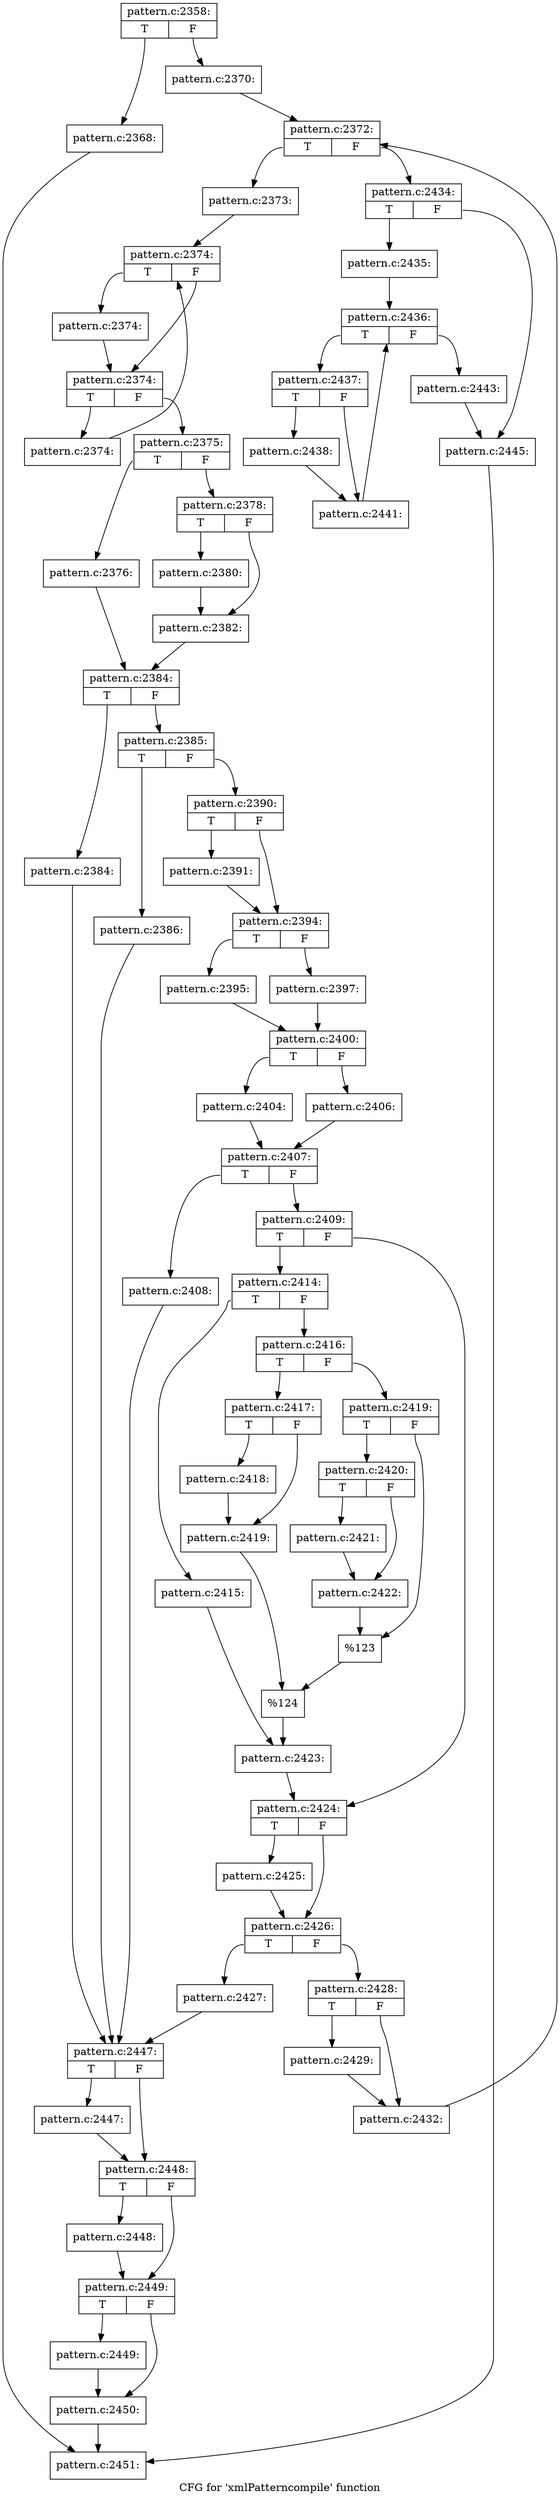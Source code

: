 digraph "CFG for 'xmlPatterncompile' function" {
	label="CFG for 'xmlPatterncompile' function";

	Node0x46279c0 [shape=record,label="{pattern.c:2358:|{<s0>T|<s1>F}}"];
	Node0x46279c0:s0 -> Node0x4612c60;
	Node0x46279c0:s1 -> Node0x4612cb0;
	Node0x4612c60 [shape=record,label="{pattern.c:2368:}"];
	Node0x4612c60 -> Node0x461f530;
	Node0x4612cb0 [shape=record,label="{pattern.c:2370:}"];
	Node0x4612cb0 -> Node0x4613380;
	Node0x4613380 [shape=record,label="{pattern.c:2372:|{<s0>T|<s1>F}}"];
	Node0x4613380:s0 -> Node0x4613830;
	Node0x4613380:s1 -> Node0x46135a0;
	Node0x4613830 [shape=record,label="{pattern.c:2373:}"];
	Node0x4613830 -> Node0x4613a40;
	Node0x4613a40 [shape=record,label="{pattern.c:2374:|{<s0>T|<s1>F}}"];
	Node0x4613a40:s0 -> Node0x4635010;
	Node0x4613a40:s1 -> Node0x4634fc0;
	Node0x4635010 [shape=record,label="{pattern.c:2374:}"];
	Node0x4635010 -> Node0x4634fc0;
	Node0x4634fc0 [shape=record,label="{pattern.c:2374:|{<s0>T|<s1>F}}"];
	Node0x4634fc0:s0 -> Node0x4635690;
	Node0x4634fc0:s1 -> Node0x4634f40;
	Node0x4635690 [shape=record,label="{pattern.c:2374:}"];
	Node0x4635690 -> Node0x4613a40;
	Node0x4634f40 [shape=record,label="{pattern.c:2375:|{<s0>T|<s1>F}}"];
	Node0x4634f40:s0 -> Node0x46359b0;
	Node0x4634f40:s1 -> Node0x4635a50;
	Node0x46359b0 [shape=record,label="{pattern.c:2376:}"];
	Node0x46359b0 -> Node0x4635a00;
	Node0x4635a50 [shape=record,label="{pattern.c:2378:|{<s0>T|<s1>F}}"];
	Node0x4635a50:s0 -> Node0x4613cf0;
	Node0x4635a50:s1 -> Node0x4636740;
	Node0x4613cf0 [shape=record,label="{pattern.c:2380:}"];
	Node0x4613cf0 -> Node0x4636740;
	Node0x4636740 [shape=record,label="{pattern.c:2382:}"];
	Node0x4636740 -> Node0x4635a00;
	Node0x4635a00 [shape=record,label="{pattern.c:2384:|{<s0>T|<s1>F}}"];
	Node0x4635a00:s0 -> Node0x4636150;
	Node0x4635a00:s1 -> Node0x46360a0;
	Node0x4636150 [shape=record,label="{pattern.c:2384:}"];
	Node0x4636150 -> Node0x4636610;
	Node0x46360a0 [shape=record,label="{pattern.c:2385:|{<s0>T|<s1>F}}"];
	Node0x46360a0:s0 -> Node0x4638ca0;
	Node0x46360a0:s1 -> Node0x4638fb0;
	Node0x4638ca0 [shape=record,label="{pattern.c:2386:}"];
	Node0x4638ca0 -> Node0x4636610;
	Node0x4638fb0 [shape=record,label="{pattern.c:2390:|{<s0>T|<s1>F}}"];
	Node0x4638fb0:s0 -> Node0x46391d0;
	Node0x4638fb0:s1 -> Node0x4639220;
	Node0x46391d0 [shape=record,label="{pattern.c:2391:}"];
	Node0x46391d0 -> Node0x4639220;
	Node0x4639220 [shape=record,label="{pattern.c:2394:|{<s0>T|<s1>F}}"];
	Node0x4639220:s0 -> Node0x4639c40;
	Node0x4639220:s1 -> Node0x4639fc0;
	Node0x4639c40 [shape=record,label="{pattern.c:2395:}"];
	Node0x4639c40 -> Node0x4639f70;
	Node0x4639fc0 [shape=record,label="{pattern.c:2397:}"];
	Node0x4639fc0 -> Node0x4639f70;
	Node0x4639f70 [shape=record,label="{pattern.c:2400:|{<s0>T|<s1>F}}"];
	Node0x4639f70:s0 -> Node0x463af00;
	Node0x4639f70:s1 -> Node0x463afa0;
	Node0x463af00 [shape=record,label="{pattern.c:2404:}"];
	Node0x463af00 -> Node0x463af50;
	Node0x463afa0 [shape=record,label="{pattern.c:2406:}"];
	Node0x463afa0 -> Node0x463af50;
	Node0x463af50 [shape=record,label="{pattern.c:2407:|{<s0>T|<s1>F}}"];
	Node0x463af50:s0 -> Node0x463b880;
	Node0x463af50:s1 -> Node0x463be30;
	Node0x463b880 [shape=record,label="{pattern.c:2408:}"];
	Node0x463b880 -> Node0x4636610;
	Node0x463be30 [shape=record,label="{pattern.c:2409:|{<s0>T|<s1>F}}"];
	Node0x463be30:s0 -> Node0x463c360;
	Node0x463be30:s1 -> Node0x463c5b0;
	Node0x463c360 [shape=record,label="{pattern.c:2414:|{<s0>T|<s1>F}}"];
	Node0x463c360:s0 -> Node0x463c770;
	Node0x463c360:s1 -> Node0x463c810;
	Node0x463c770 [shape=record,label="{pattern.c:2415:}"];
	Node0x463c770 -> Node0x463c7c0;
	Node0x463c810 [shape=record,label="{pattern.c:2416:|{<s0>T|<s1>F}}"];
	Node0x463c810:s0 -> Node0x463ce40;
	Node0x463c810:s1 -> Node0x463cee0;
	Node0x463ce40 [shape=record,label="{pattern.c:2417:|{<s0>T|<s1>F}}"];
	Node0x463ce40:s0 -> Node0x463d220;
	Node0x463ce40:s1 -> Node0x463d270;
	Node0x463d220 [shape=record,label="{pattern.c:2418:}"];
	Node0x463d220 -> Node0x463d270;
	Node0x463d270 [shape=record,label="{pattern.c:2419:}"];
	Node0x463d270 -> Node0x463ce90;
	Node0x463cee0 [shape=record,label="{pattern.c:2419:|{<s0>T|<s1>F}}"];
	Node0x463cee0:s0 -> Node0x463d8d0;
	Node0x463cee0:s1 -> Node0x463d920;
	Node0x463d8d0 [shape=record,label="{pattern.c:2420:|{<s0>T|<s1>F}}"];
	Node0x463d8d0:s0 -> Node0x463dc60;
	Node0x463d8d0:s1 -> Node0x463dcb0;
	Node0x463dc60 [shape=record,label="{pattern.c:2421:}"];
	Node0x463dc60 -> Node0x463dcb0;
	Node0x463dcb0 [shape=record,label="{pattern.c:2422:}"];
	Node0x463dcb0 -> Node0x463d920;
	Node0x463d920 [shape=record,label="{%123}"];
	Node0x463d920 -> Node0x463ce90;
	Node0x463ce90 [shape=record,label="{%124}"];
	Node0x463ce90 -> Node0x463c7c0;
	Node0x463c7c0 [shape=record,label="{pattern.c:2423:}"];
	Node0x463c7c0 -> Node0x463c5b0;
	Node0x463c5b0 [shape=record,label="{pattern.c:2424:|{<s0>T|<s1>F}}"];
	Node0x463c5b0:s0 -> Node0x463e520;
	Node0x463c5b0:s1 -> Node0x463e570;
	Node0x463e520 [shape=record,label="{pattern.c:2425:}"];
	Node0x463e520 -> Node0x463e570;
	Node0x463e570 [shape=record,label="{pattern.c:2426:|{<s0>T|<s1>F}}"];
	Node0x463e570:s0 -> Node0x463edd0;
	Node0x463e570:s1 -> Node0x463f140;
	Node0x463edd0 [shape=record,label="{pattern.c:2427:}"];
	Node0x463edd0 -> Node0x4636610;
	Node0x463f140 [shape=record,label="{pattern.c:2428:|{<s0>T|<s1>F}}"];
	Node0x463f140:s0 -> Node0x459fcc0;
	Node0x463f140:s1 -> Node0x463f2b0;
	Node0x459fcc0 [shape=record,label="{pattern.c:2429:}"];
	Node0x459fcc0 -> Node0x463f2b0;
	Node0x463f2b0 [shape=record,label="{pattern.c:2432:}"];
	Node0x463f2b0 -> Node0x4613380;
	Node0x46135a0 [shape=record,label="{pattern.c:2434:|{<s0>T|<s1>F}}"];
	Node0x46135a0:s0 -> Node0x463fce0;
	Node0x46135a0:s1 -> Node0x463fd30;
	Node0x463fce0 [shape=record,label="{pattern.c:2435:}"];
	Node0x463fce0 -> Node0x4640150;
	Node0x4640150 [shape=record,label="{pattern.c:2436:|{<s0>T|<s1>F}}"];
	Node0x4640150:s0 -> Node0x4640500;
	Node0x4640150:s1 -> Node0x4640330;
	Node0x4640500 [shape=record,label="{pattern.c:2437:|{<s0>T|<s1>F}}"];
	Node0x4640500:s0 -> Node0x4640640;
	Node0x4640500:s1 -> Node0x4640690;
	Node0x4640640 [shape=record,label="{pattern.c:2438:}"];
	Node0x4640640 -> Node0x4640690;
	Node0x4640690 [shape=record,label="{pattern.c:2441:}"];
	Node0x4640690 -> Node0x4640150;
	Node0x4640330 [shape=record,label="{pattern.c:2443:}"];
	Node0x4640330 -> Node0x463fd30;
	Node0x463fd30 [shape=record,label="{pattern.c:2445:}"];
	Node0x463fd30 -> Node0x461f530;
	Node0x4636610 [shape=record,label="{pattern.c:2447:|{<s0>T|<s1>F}}"];
	Node0x4636610:s0 -> Node0x4641560;
	Node0x4636610:s1 -> Node0x46415b0;
	Node0x4641560 [shape=record,label="{pattern.c:2447:}"];
	Node0x4641560 -> Node0x46415b0;
	Node0x46415b0 [shape=record,label="{pattern.c:2448:|{<s0>T|<s1>F}}"];
	Node0x46415b0:s0 -> Node0x4641a40;
	Node0x46415b0:s1 -> Node0x4641a90;
	Node0x4641a40 [shape=record,label="{pattern.c:2448:}"];
	Node0x4641a40 -> Node0x4641a90;
	Node0x4641a90 [shape=record,label="{pattern.c:2449:|{<s0>T|<s1>F}}"];
	Node0x4641a90:s0 -> Node0x4641f20;
	Node0x4641a90:s1 -> Node0x4641f70;
	Node0x4641f20 [shape=record,label="{pattern.c:2449:}"];
	Node0x4641f20 -> Node0x4641f70;
	Node0x4641f70 [shape=record,label="{pattern.c:2450:}"];
	Node0x4641f70 -> Node0x461f530;
	Node0x461f530 [shape=record,label="{pattern.c:2451:}"];
}
